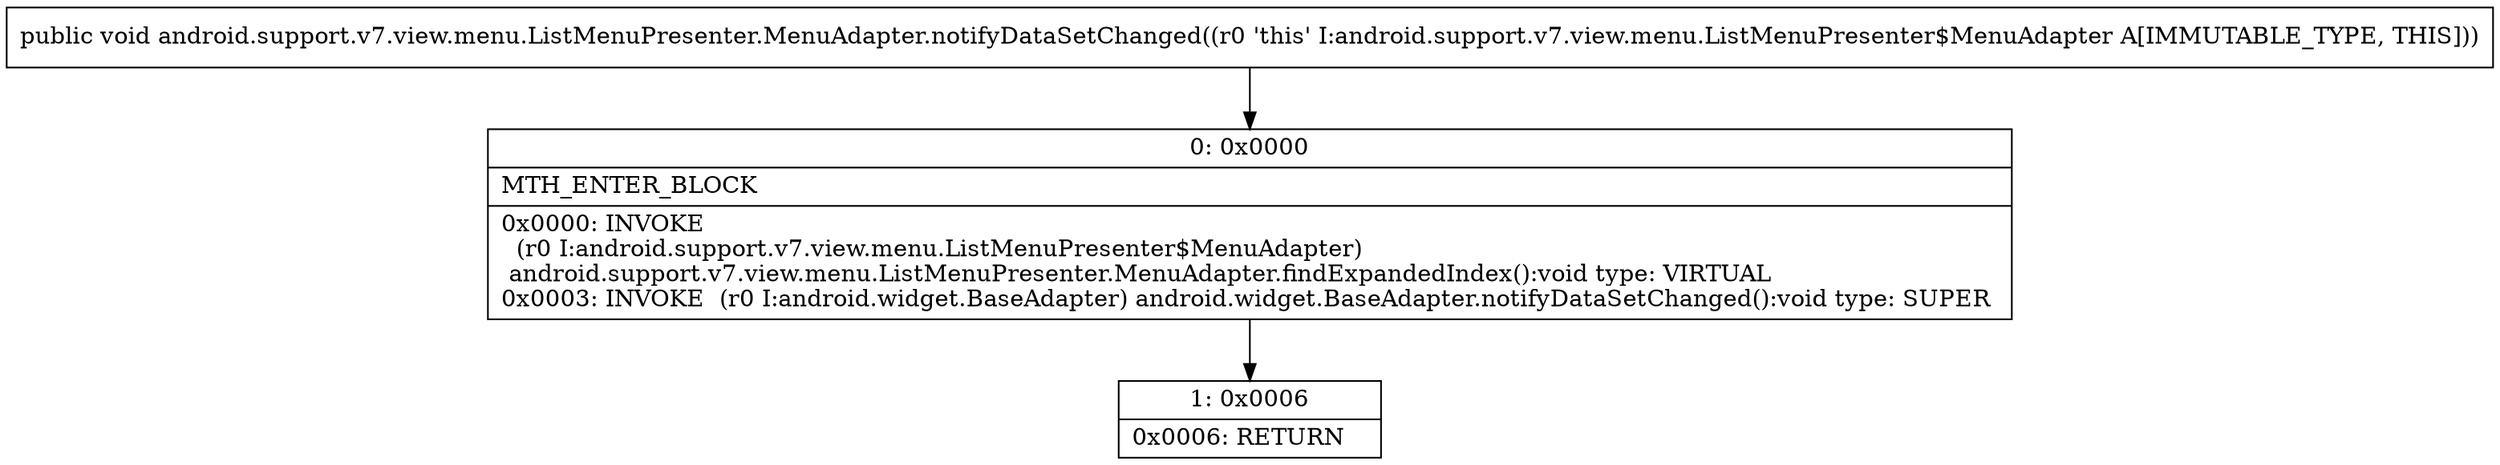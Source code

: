 digraph "CFG forandroid.support.v7.view.menu.ListMenuPresenter.MenuAdapter.notifyDataSetChanged()V" {
Node_0 [shape=record,label="{0\:\ 0x0000|MTH_ENTER_BLOCK\l|0x0000: INVOKE  \l  (r0 I:android.support.v7.view.menu.ListMenuPresenter$MenuAdapter)\l android.support.v7.view.menu.ListMenuPresenter.MenuAdapter.findExpandedIndex():void type: VIRTUAL \l0x0003: INVOKE  (r0 I:android.widget.BaseAdapter) android.widget.BaseAdapter.notifyDataSetChanged():void type: SUPER \l}"];
Node_1 [shape=record,label="{1\:\ 0x0006|0x0006: RETURN   \l}"];
MethodNode[shape=record,label="{public void android.support.v7.view.menu.ListMenuPresenter.MenuAdapter.notifyDataSetChanged((r0 'this' I:android.support.v7.view.menu.ListMenuPresenter$MenuAdapter A[IMMUTABLE_TYPE, THIS])) }"];
MethodNode -> Node_0;
Node_0 -> Node_1;
}

